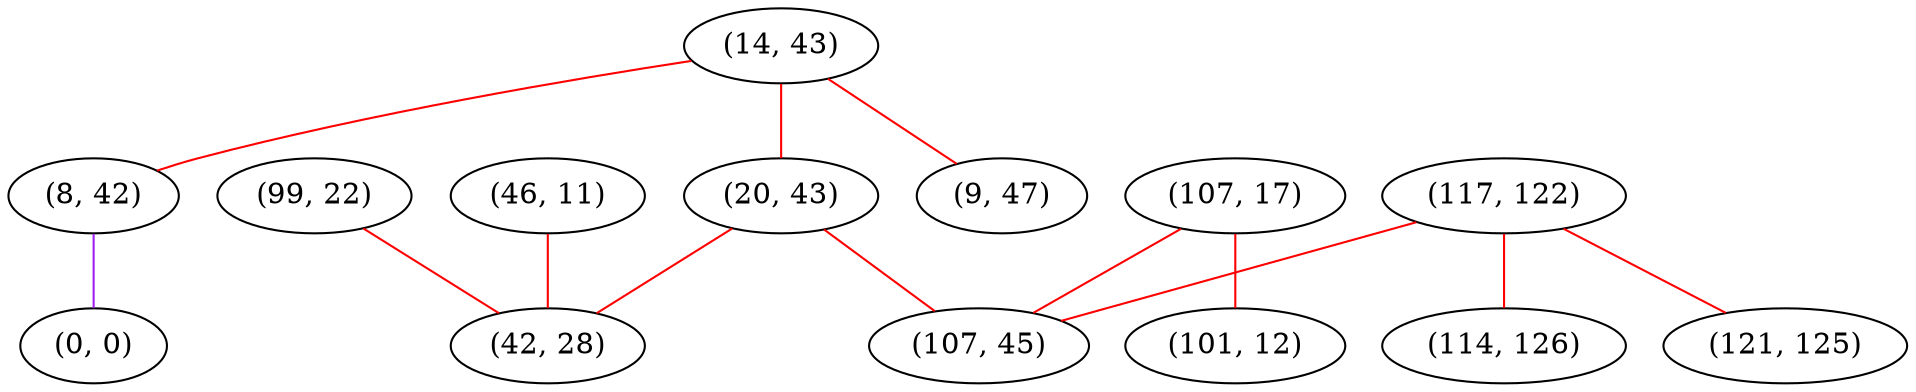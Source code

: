 graph "" {
"(14, 43)";
"(46, 11)";
"(107, 17)";
"(117, 122)";
"(99, 22)";
"(9, 47)";
"(101, 12)";
"(8, 42)";
"(20, 43)";
"(0, 0)";
"(114, 126)";
"(121, 125)";
"(42, 28)";
"(107, 45)";
"(14, 43)" -- "(8, 42)"  [color=red, key=0, weight=1];
"(14, 43)" -- "(20, 43)"  [color=red, key=0, weight=1];
"(14, 43)" -- "(9, 47)"  [color=red, key=0, weight=1];
"(46, 11)" -- "(42, 28)"  [color=red, key=0, weight=1];
"(107, 17)" -- "(101, 12)"  [color=red, key=0, weight=1];
"(107, 17)" -- "(107, 45)"  [color=red, key=0, weight=1];
"(117, 122)" -- "(121, 125)"  [color=red, key=0, weight=1];
"(117, 122)" -- "(114, 126)"  [color=red, key=0, weight=1];
"(117, 122)" -- "(107, 45)"  [color=red, key=0, weight=1];
"(99, 22)" -- "(42, 28)"  [color=red, key=0, weight=1];
"(8, 42)" -- "(0, 0)"  [color=purple, key=0, weight=4];
"(20, 43)" -- "(42, 28)"  [color=red, key=0, weight=1];
"(20, 43)" -- "(107, 45)"  [color=red, key=0, weight=1];
}
